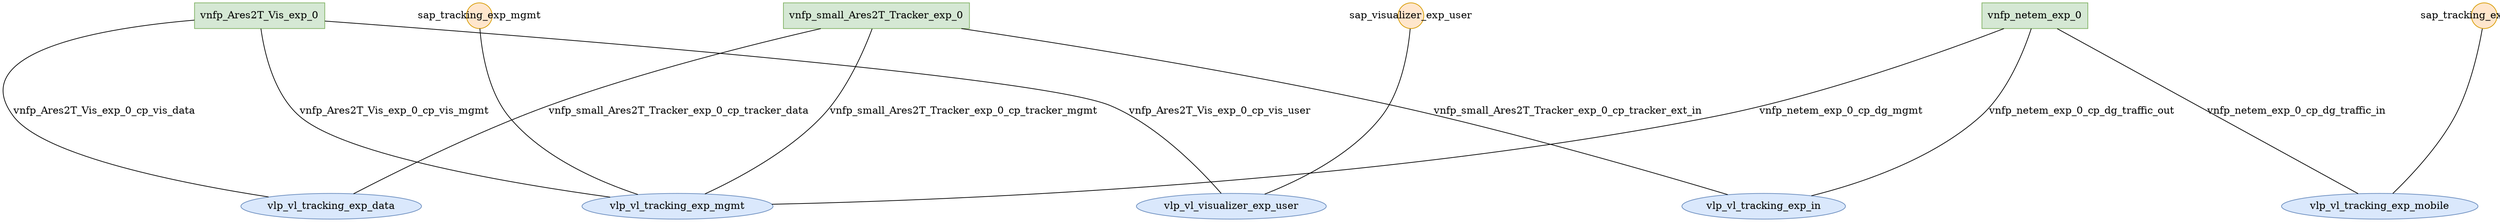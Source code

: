 strict graph G {
  nodesep=1;
  ranksep=3;
  splines=true;
  overlap=false;
  mindist=0.5;
  -1587554466 [ label="vnfp_small_Ares2T_Tracker_exp_0" shape="box" style="filled" fillcolor="#d5e8d4" color="#82b366" ];
  -1702048946 [ label="vnfp_Ares2T_Vis_exp_0" shape="box" style="filled" fillcolor="#d5e8d4" color="#82b366" ];
  2082736535 [ label="vnfp_netem_exp_0" shape="box" style="filled" fillcolor="#d5e8d4" color="#82b366" ];
  -227812888 [ label="vlp_vl_tracking_exp_mobile" shape="oval" style="filled" fillcolor="#dae8fc" color="#6c8ebf" ];
  -1971191929 [ label="vlp_vl_tracking_exp_mgmt" shape="oval" style="filled" fillcolor="#dae8fc" color="#6c8ebf" ];
  1008003435 [ label="vlp_vl_tracking_exp_in" shape="oval" style="filled" fillcolor="#dae8fc" color="#6c8ebf" ];
  -1971465616 [ label="vlp_vl_tracking_exp_data" shape="oval" style="filled" fillcolor="#dae8fc" color="#6c8ebf" ];
  1542916426 [ label="vlp_vl_visualizer_exp_user" shape="oval" style="filled" fillcolor="#dae8fc" color="#6c8ebf" ];
  142347183 [ label="sap_tracking_exp_mobile" shape="circle" style="filled" fillcolor="#ffe6cc" color="#d79b00" fixedsize="true" ];
  1823602446 [ label="sap_tracking_exp_mgmt" shape="circle" style="filled" fillcolor="#ffe6cc" color="#d79b00" fixedsize="true" ];
  1913076497 [ label="sap_visualizer_exp_user" shape="circle" style="filled" fillcolor="#ffe6cc" color="#d79b00" fixedsize="true" ];
  -1587554466 -- 1008003435 [ label="vnfp_small_Ares2T_Tracker_exp_0_cp_tracker_ext_in" ];
  -1587554466 -- -1971465616 [ label="vnfp_small_Ares2T_Tracker_exp_0_cp_tracker_data" ];
  -1587554466 -- -1971191929 [ label="vnfp_small_Ares2T_Tracker_exp_0_cp_tracker_mgmt" ];
  -1702048946 -- -1971465616 [ label="vnfp_Ares2T_Vis_exp_0_cp_vis_data" ];
  -1702048946 -- -1971191929 [ label="vnfp_Ares2T_Vis_exp_0_cp_vis_mgmt" ];
  -1702048946 -- 1542916426 [ label="vnfp_Ares2T_Vis_exp_0_cp_vis_user" ];
  2082736535 -- 1008003435 [ label="vnfp_netem_exp_0_cp_dg_traffic_out" ];
  2082736535 -- -1971191929 [ label="vnfp_netem_exp_0_cp_dg_mgmt" ];
  2082736535 -- -227812888 [ label="vnfp_netem_exp_0_cp_dg_traffic_in" ];
  142347183 -- -227812888 [ label="" ];
  1823602446 -- -1971191929 [ label="" ];
  1913076497 -- 1542916426 [ label="" ];
}
